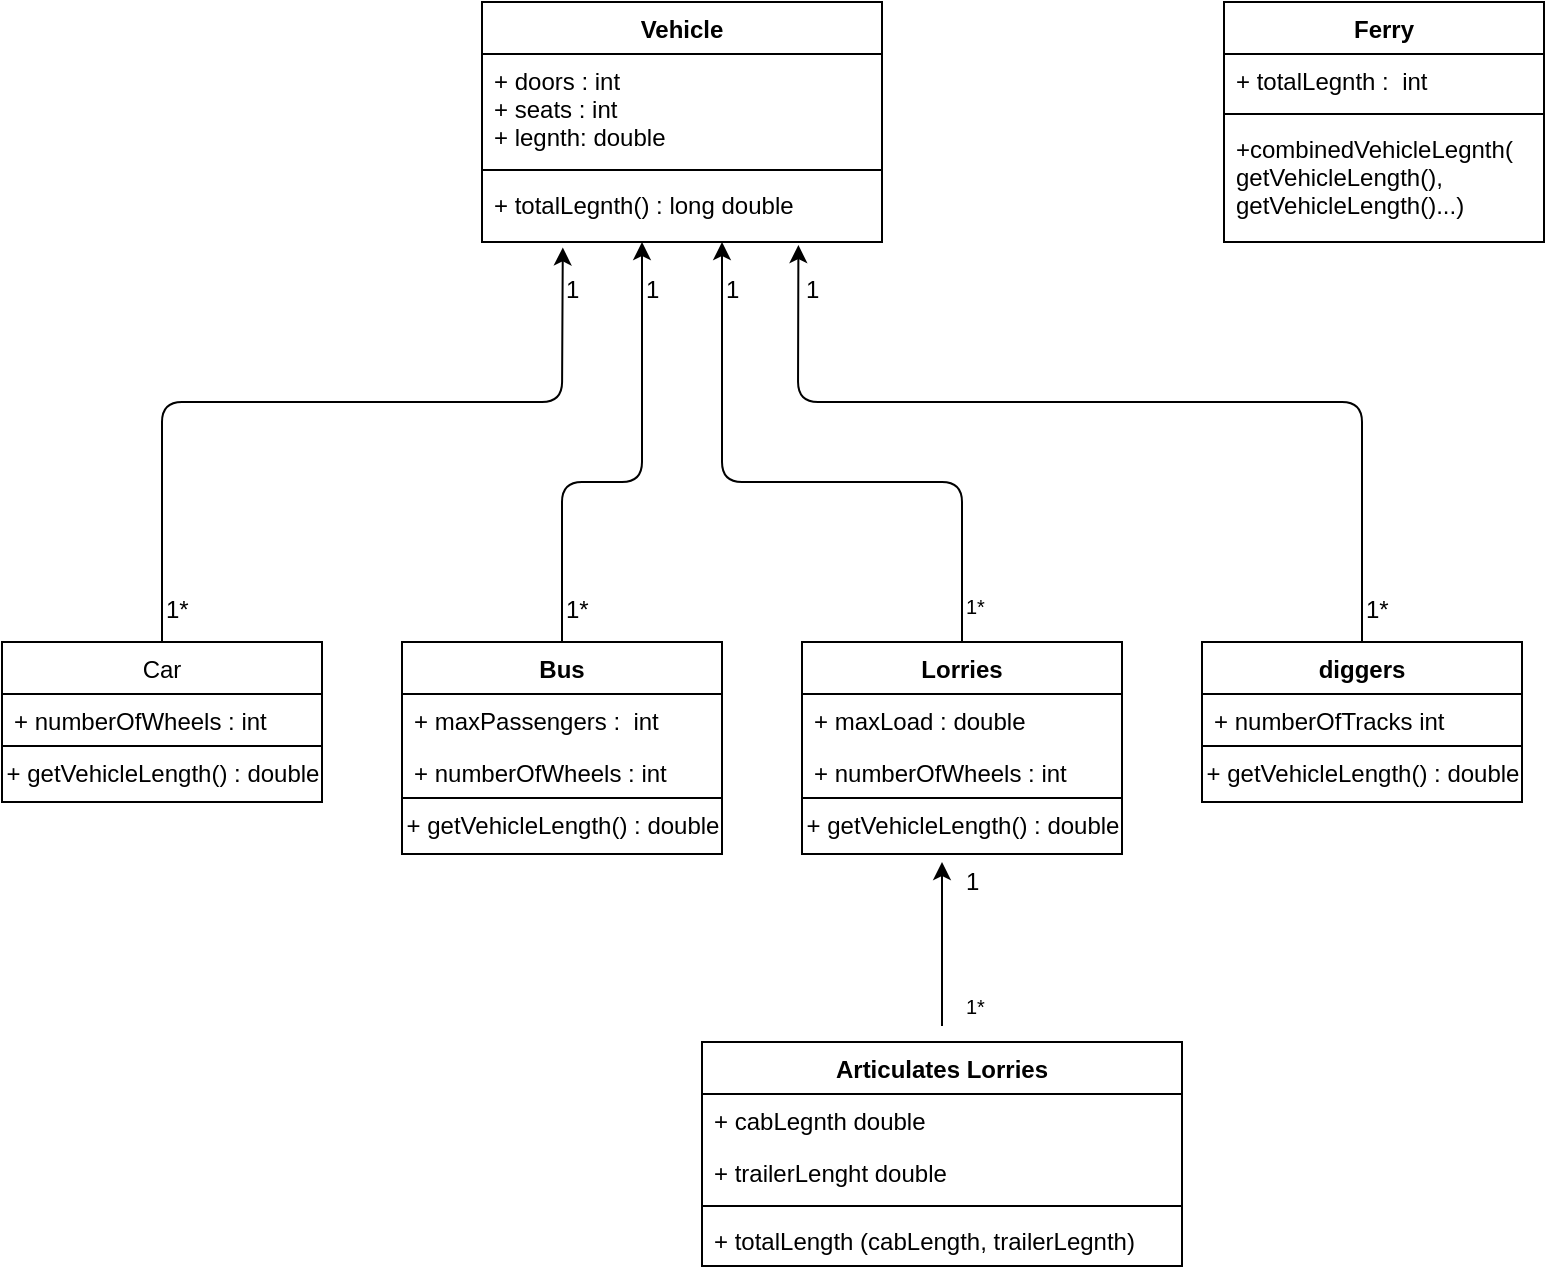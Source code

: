<mxfile version="12.7.2" type="github">
  <diagram id="SVsXcqqRXmWgpmADdaAt" name="Page-1">
    <mxGraphModel dx="1422" dy="794" grid="1" gridSize="10" guides="1" tooltips="1" connect="1" arrows="1" fold="1" page="1" pageScale="1" pageWidth="850" pageHeight="1100" math="0" shadow="0">
      <root>
        <mxCell id="0" />
        <mxCell id="1" parent="0" />
        <mxCell id="eGB27aKzizbsrl1qI4jq-1" value="Vehicle" style="swimlane;fontStyle=1;align=center;verticalAlign=top;childLayout=stackLayout;horizontal=1;startSize=26;horizontalStack=0;resizeParent=1;resizeParentMax=0;resizeLast=0;collapsible=1;marginBottom=0;" parent="1" vertex="1">
          <mxGeometry x="440" y="40" width="200" height="120" as="geometry">
            <mxRectangle x="40" y="40" width="70" height="26" as="alternateBounds" />
          </mxGeometry>
        </mxCell>
        <mxCell id="eGB27aKzizbsrl1qI4jq-2" value="+ doors : int&#xa;+ seats : int&#xa;+ legnth: double" style="text;strokeColor=none;fillColor=none;align=left;verticalAlign=top;spacingLeft=4;spacingRight=4;overflow=hidden;rotatable=0;points=[[0,0.5],[1,0.5]];portConstraint=eastwest;" parent="eGB27aKzizbsrl1qI4jq-1" vertex="1">
          <mxGeometry y="26" width="200" height="54" as="geometry" />
        </mxCell>
        <mxCell id="eGB27aKzizbsrl1qI4jq-3" value="" style="line;strokeWidth=1;fillColor=none;align=left;verticalAlign=middle;spacingTop=-1;spacingLeft=3;spacingRight=3;rotatable=0;labelPosition=right;points=[];portConstraint=eastwest;" parent="eGB27aKzizbsrl1qI4jq-1" vertex="1">
          <mxGeometry y="80" width="200" height="8" as="geometry" />
        </mxCell>
        <mxCell id="eGB27aKzizbsrl1qI4jq-4" value="+ totalLegnth() : long double" style="text;strokeColor=none;fillColor=none;align=left;verticalAlign=top;spacingLeft=4;spacingRight=4;overflow=hidden;rotatable=0;points=[[0,0.5],[1,0.5]];portConstraint=eastwest;" parent="eGB27aKzizbsrl1qI4jq-1" vertex="1">
          <mxGeometry y="88" width="200" height="32" as="geometry" />
        </mxCell>
        <mxCell id="eGB27aKzizbsrl1qI4jq-37" value="Car" style="swimlane;fontStyle=0;childLayout=stackLayout;horizontal=1;startSize=26;fillColor=none;horizontalStack=0;resizeParent=1;resizeParentMax=0;resizeLast=0;collapsible=1;marginBottom=0;" parent="1" vertex="1">
          <mxGeometry x="200" y="360" width="160" height="52" as="geometry" />
        </mxCell>
        <mxCell id="eGB27aKzizbsrl1qI4jq-38" value="+ numberOfWheels : int" style="text;strokeColor=none;fillColor=none;align=left;verticalAlign=top;spacingLeft=4;spacingRight=4;overflow=hidden;rotatable=0;points=[[0,0.5],[1,0.5]];portConstraint=eastwest;" parent="eGB27aKzizbsrl1qI4jq-37" vertex="1">
          <mxGeometry y="26" width="160" height="26" as="geometry" />
        </mxCell>
        <mxCell id="eGB27aKzizbsrl1qI4jq-54" value="Bus" style="swimlane;fontStyle=1;childLayout=stackLayout;horizontal=1;startSize=26;fillColor=none;horizontalStack=0;resizeParent=1;resizeParentMax=0;resizeLast=0;collapsible=1;marginBottom=0;" parent="1" vertex="1">
          <mxGeometry x="400" y="360" width="160" height="78" as="geometry" />
        </mxCell>
        <mxCell id="eGB27aKzizbsrl1qI4jq-55" value="+ maxPassengers :  int" style="text;strokeColor=none;fillColor=none;align=left;verticalAlign=top;spacingLeft=4;spacingRight=4;overflow=hidden;rotatable=0;points=[[0,0.5],[1,0.5]];portConstraint=eastwest;" parent="eGB27aKzizbsrl1qI4jq-54" vertex="1">
          <mxGeometry y="26" width="160" height="26" as="geometry" />
        </mxCell>
        <mxCell id="eGB27aKzizbsrl1qI4jq-56" value="+ numberOfWheels : int" style="text;strokeColor=none;fillColor=none;align=left;verticalAlign=top;spacingLeft=4;spacingRight=4;overflow=hidden;rotatable=0;points=[[0,0.5],[1,0.5]];portConstraint=eastwest;" parent="eGB27aKzizbsrl1qI4jq-54" vertex="1">
          <mxGeometry y="52" width="160" height="26" as="geometry" />
        </mxCell>
        <mxCell id="eGB27aKzizbsrl1qI4jq-93" value="" style="edgeStyle=orthogonalEdgeStyle;rounded=0;orthogonalLoop=1;jettySize=auto;html=1;" parent="1" edge="1">
          <mxGeometry relative="1" as="geometry">
            <mxPoint x="670" y="470" as="targetPoint" />
            <mxPoint x="670" y="552" as="sourcePoint" />
            <Array as="points">
              <mxPoint x="670" y="502" />
              <mxPoint x="670" y="502" />
            </Array>
          </mxGeometry>
        </mxCell>
        <mxCell id="eGB27aKzizbsrl1qI4jq-62" value="Lorries" style="swimlane;fontStyle=1;childLayout=stackLayout;horizontal=1;startSize=26;fillColor=none;horizontalStack=0;resizeParent=1;resizeParentMax=0;resizeLast=0;collapsible=1;marginBottom=0;" parent="1" vertex="1">
          <mxGeometry x="600" y="360" width="160" height="106" as="geometry" />
        </mxCell>
        <mxCell id="eGB27aKzizbsrl1qI4jq-63" value="+ maxLoad : double" style="text;strokeColor=none;fillColor=none;align=left;verticalAlign=top;spacingLeft=4;spacingRight=4;overflow=hidden;rotatable=0;points=[[0,0.5],[1,0.5]];portConstraint=eastwest;" parent="eGB27aKzizbsrl1qI4jq-62" vertex="1">
          <mxGeometry y="26" width="160" height="26" as="geometry" />
        </mxCell>
        <mxCell id="eGB27aKzizbsrl1qI4jq-64" value="+ numberOfWheels : int" style="text;strokeColor=none;fillColor=none;align=left;verticalAlign=top;spacingLeft=4;spacingRight=4;overflow=hidden;rotatable=0;points=[[0,0.5],[1,0.5]];portConstraint=eastwest;" parent="eGB27aKzizbsrl1qI4jq-62" vertex="1">
          <mxGeometry y="52" width="160" height="26" as="geometry" />
        </mxCell>
        <mxCell id="h7l_9XiIJxHhluTLEbR5-12" value="+ getVehicleLength() : double" style="html=1;" vertex="1" parent="eGB27aKzizbsrl1qI4jq-62">
          <mxGeometry y="78" width="160" height="28" as="geometry" />
        </mxCell>
        <mxCell id="eGB27aKzizbsrl1qI4jq-65" value="diggers" style="swimlane;fontStyle=1;childLayout=stackLayout;horizontal=1;startSize=26;fillColor=none;horizontalStack=0;resizeParent=1;resizeParentMax=0;resizeLast=0;collapsible=1;marginBottom=0;" parent="1" vertex="1">
          <mxGeometry x="800" y="360" width="160" height="80" as="geometry" />
        </mxCell>
        <mxCell id="eGB27aKzizbsrl1qI4jq-66" value="+ numberOfTracks int" style="text;strokeColor=none;fillColor=none;align=left;verticalAlign=top;spacingLeft=4;spacingRight=4;overflow=hidden;rotatable=0;points=[[0,0.5],[1,0.5]];portConstraint=eastwest;" parent="eGB27aKzizbsrl1qI4jq-65" vertex="1">
          <mxGeometry y="26" width="160" height="26" as="geometry" />
        </mxCell>
        <mxCell id="h7l_9XiIJxHhluTLEbR5-13" value="+ getVehicleLength() : double" style="html=1;" vertex="1" parent="eGB27aKzizbsrl1qI4jq-65">
          <mxGeometry y="52" width="160" height="28" as="geometry" />
        </mxCell>
        <mxCell id="eGB27aKzizbsrl1qI4jq-78" value="Articulates Lorries" style="swimlane;fontStyle=1;align=center;verticalAlign=top;childLayout=stackLayout;horizontal=1;startSize=26;horizontalStack=0;resizeParent=1;resizeParentMax=0;resizeLast=0;collapsible=1;marginBottom=0;" parent="1" vertex="1">
          <mxGeometry x="550" y="560" width="240" height="112" as="geometry" />
        </mxCell>
        <mxCell id="eGB27aKzizbsrl1qI4jq-89" value="+ cabLegnth double" style="text;strokeColor=none;fillColor=none;align=left;verticalAlign=top;spacingLeft=4;spacingRight=4;overflow=hidden;rotatable=0;points=[[0,0.5],[1,0.5]];portConstraint=eastwest;" parent="eGB27aKzizbsrl1qI4jq-78" vertex="1">
          <mxGeometry y="26" width="240" height="26" as="geometry" />
        </mxCell>
        <mxCell id="eGB27aKzizbsrl1qI4jq-79" value="+ trailerLenght double" style="text;strokeColor=none;fillColor=none;align=left;verticalAlign=top;spacingLeft=4;spacingRight=4;overflow=hidden;rotatable=0;points=[[0,0.5],[1,0.5]];portConstraint=eastwest;" parent="eGB27aKzizbsrl1qI4jq-78" vertex="1">
          <mxGeometry y="52" width="240" height="26" as="geometry" />
        </mxCell>
        <mxCell id="eGB27aKzizbsrl1qI4jq-80" value="" style="line;strokeWidth=1;fillColor=none;align=left;verticalAlign=middle;spacingTop=-1;spacingLeft=3;spacingRight=3;rotatable=0;labelPosition=right;points=[];portConstraint=eastwest;" parent="eGB27aKzizbsrl1qI4jq-78" vertex="1">
          <mxGeometry y="78" width="240" height="8" as="geometry" />
        </mxCell>
        <mxCell id="eGB27aKzizbsrl1qI4jq-81" value="+ totalLength (cabLength, trailerLegnth)&#xa;" style="text;strokeColor=none;fillColor=none;align=left;verticalAlign=top;spacingLeft=4;spacingRight=4;overflow=hidden;rotatable=0;points=[[0,0.5],[1,0.5]];portConstraint=eastwest;" parent="eGB27aKzizbsrl1qI4jq-78" vertex="1">
          <mxGeometry y="86" width="240" height="26" as="geometry" />
        </mxCell>
        <mxCell id="eGB27aKzizbsrl1qI4jq-98" value="1*" style="resizable=0;html=1;align=left;verticalAlign=bottom;labelBackgroundColor=#ffffff;fontSize=10;" parent="1" connectable="0" vertex="1">
          <mxGeometry x="560.0" y="360.0" as="geometry">
            <mxPoint x="120" y="190" as="offset" />
          </mxGeometry>
        </mxCell>
        <mxCell id="KoYKsDYkbrUS3oFuBi2r-4" value="" style="endArrow=classic;html=1;entryX=0.6;entryY=1;entryDx=0;entryDy=0;entryPerimeter=0;exitX=0.5;exitY=0;exitDx=0;exitDy=0;" parent="1" source="eGB27aKzizbsrl1qI4jq-62" target="eGB27aKzizbsrl1qI4jq-4" edge="1">
          <mxGeometry width="50" height="50" relative="1" as="geometry">
            <mxPoint x="680" y="280" as="sourcePoint" />
            <mxPoint x="620" y="300" as="targetPoint" />
            <Array as="points">
              <mxPoint x="680" y="280" />
              <mxPoint x="560" y="280" />
            </Array>
          </mxGeometry>
        </mxCell>
        <mxCell id="KoYKsDYkbrUS3oFuBi2r-5" value="1*" style="resizable=0;html=1;align=left;verticalAlign=bottom;labelBackgroundColor=#ffffff;fontSize=10;" parent="1" connectable="0" vertex="1">
          <mxGeometry x="720" y="160" as="geometry">
            <mxPoint x="-40" y="190" as="offset" />
          </mxGeometry>
        </mxCell>
        <mxCell id="KoYKsDYkbrUS3oFuBi2r-9" value="" style="endArrow=classic;html=1;entryX=0.4;entryY=1;entryDx=0;entryDy=0;entryPerimeter=0;exitX=0.5;exitY=0;exitDx=0;exitDy=0;" parent="1" source="eGB27aKzizbsrl1qI4jq-54" target="eGB27aKzizbsrl1qI4jq-4" edge="1">
          <mxGeometry width="50" height="50" relative="1" as="geometry">
            <mxPoint x="440" y="280" as="sourcePoint" />
            <mxPoint x="620" y="300" as="targetPoint" />
            <Array as="points">
              <mxPoint x="480" y="280" />
              <mxPoint x="520" y="280" />
            </Array>
          </mxGeometry>
        </mxCell>
        <mxCell id="KoYKsDYkbrUS3oFuBi2r-10" value="" style="endArrow=classic;html=1;exitX=0.5;exitY=0;exitDx=0;exitDy=0;entryX=0.202;entryY=1.085;entryDx=0;entryDy=0;entryPerimeter=0;" parent="1" source="eGB27aKzizbsrl1qI4jq-37" target="eGB27aKzizbsrl1qI4jq-4" edge="1">
          <mxGeometry width="50" height="50" relative="1" as="geometry">
            <mxPoint x="280" y="350" as="sourcePoint" />
            <mxPoint x="477" y="180" as="targetPoint" />
            <Array as="points">
              <mxPoint x="280" y="240" />
              <mxPoint x="480" y="240" />
            </Array>
          </mxGeometry>
        </mxCell>
        <mxCell id="KoYKsDYkbrUS3oFuBi2r-11" value="" style="endArrow=classic;html=1;entryX=0.791;entryY=1.048;entryDx=0;entryDy=0;entryPerimeter=0;exitX=0.5;exitY=0;exitDx=0;exitDy=0;" parent="1" source="eGB27aKzizbsrl1qI4jq-65" target="eGB27aKzizbsrl1qI4jq-4" edge="1">
          <mxGeometry width="50" height="50" relative="1" as="geometry">
            <mxPoint x="570" y="350" as="sourcePoint" />
            <mxPoint x="600" y="170" as="targetPoint" />
            <Array as="points">
              <mxPoint x="880" y="240" />
              <mxPoint x="598" y="240" />
            </Array>
          </mxGeometry>
        </mxCell>
        <mxCell id="KoYKsDYkbrUS3oFuBi2r-12" value="1*" style="text;html=1;" parent="1" vertex="1">
          <mxGeometry x="880" y="330" width="40" height="30" as="geometry" />
        </mxCell>
        <mxCell id="KoYKsDYkbrUS3oFuBi2r-13" value="1*" style="text;html=1;" parent="1" vertex="1">
          <mxGeometry x="480" y="330" width="40" height="30" as="geometry" />
        </mxCell>
        <mxCell id="KoYKsDYkbrUS3oFuBi2r-14" value="1*" style="text;html=1;" parent="1" vertex="1">
          <mxGeometry x="280" y="330" width="40" height="30" as="geometry" />
        </mxCell>
        <mxCell id="KoYKsDYkbrUS3oFuBi2r-15" value="1" style="text;html=1;" parent="1" vertex="1">
          <mxGeometry x="520" y="170" width="40" height="30" as="geometry" />
        </mxCell>
        <mxCell id="KoYKsDYkbrUS3oFuBi2r-16" value="1" style="text;html=1;" parent="1" vertex="1">
          <mxGeometry x="480" y="170" width="40" height="30" as="geometry" />
        </mxCell>
        <mxCell id="KoYKsDYkbrUS3oFuBi2r-18" value="1" style="text;html=1;" parent="1" vertex="1">
          <mxGeometry x="560" y="170" width="40" height="30" as="geometry" />
        </mxCell>
        <mxCell id="KoYKsDYkbrUS3oFuBi2r-19" value="1" style="text;html=1;" parent="1" vertex="1">
          <mxGeometry x="600" y="170" width="40" height="30" as="geometry" />
        </mxCell>
        <mxCell id="KoYKsDYkbrUS3oFuBi2r-20" value="1" style="text;html=1;" parent="1" vertex="1">
          <mxGeometry x="680" y="466" width="40" height="30" as="geometry" />
        </mxCell>
        <mxCell id="h7l_9XiIJxHhluTLEbR5-3" value="Ferry" style="swimlane;fontStyle=1;align=center;verticalAlign=top;childLayout=stackLayout;horizontal=1;startSize=26;horizontalStack=0;resizeParent=1;resizeParentMax=0;resizeLast=0;collapsible=1;marginBottom=0;" vertex="1" parent="1">
          <mxGeometry x="811" y="40" width="160" height="120" as="geometry" />
        </mxCell>
        <mxCell id="h7l_9XiIJxHhluTLEbR5-4" value="+ totalLegnth :  int" style="text;strokeColor=none;fillColor=none;align=left;verticalAlign=top;spacingLeft=4;spacingRight=4;overflow=hidden;rotatable=0;points=[[0,0.5],[1,0.5]];portConstraint=eastwest;" vertex="1" parent="h7l_9XiIJxHhluTLEbR5-3">
          <mxGeometry y="26" width="160" height="26" as="geometry" />
        </mxCell>
        <mxCell id="h7l_9XiIJxHhluTLEbR5-5" value="" style="line;strokeWidth=1;fillColor=none;align=left;verticalAlign=middle;spacingTop=-1;spacingLeft=3;spacingRight=3;rotatable=0;labelPosition=right;points=[];portConstraint=eastwest;" vertex="1" parent="h7l_9XiIJxHhluTLEbR5-3">
          <mxGeometry y="52" width="160" height="8" as="geometry" />
        </mxCell>
        <mxCell id="h7l_9XiIJxHhluTLEbR5-6" value="+combinedVehicleLegnth(&#xa;getVehicleLength(), &#xa;getVehicleLength()...) " style="text;strokeColor=none;fillColor=none;align=left;verticalAlign=top;spacingLeft=4;spacingRight=4;overflow=hidden;rotatable=0;points=[[0,0.5],[1,0.5]];portConstraint=eastwest;" vertex="1" parent="h7l_9XiIJxHhluTLEbR5-3">
          <mxGeometry y="60" width="160" height="60" as="geometry" />
        </mxCell>
        <mxCell id="h7l_9XiIJxHhluTLEbR5-10" value="+ getVehicleLength() : double" style="html=1;" vertex="1" parent="1">
          <mxGeometry x="200" y="412" width="160" height="28" as="geometry" />
        </mxCell>
        <mxCell id="h7l_9XiIJxHhluTLEbR5-11" value="+ getVehicleLength() : double" style="html=1;" vertex="1" parent="1">
          <mxGeometry x="400" y="438" width="160" height="28" as="geometry" />
        </mxCell>
      </root>
    </mxGraphModel>
  </diagram>
</mxfile>
